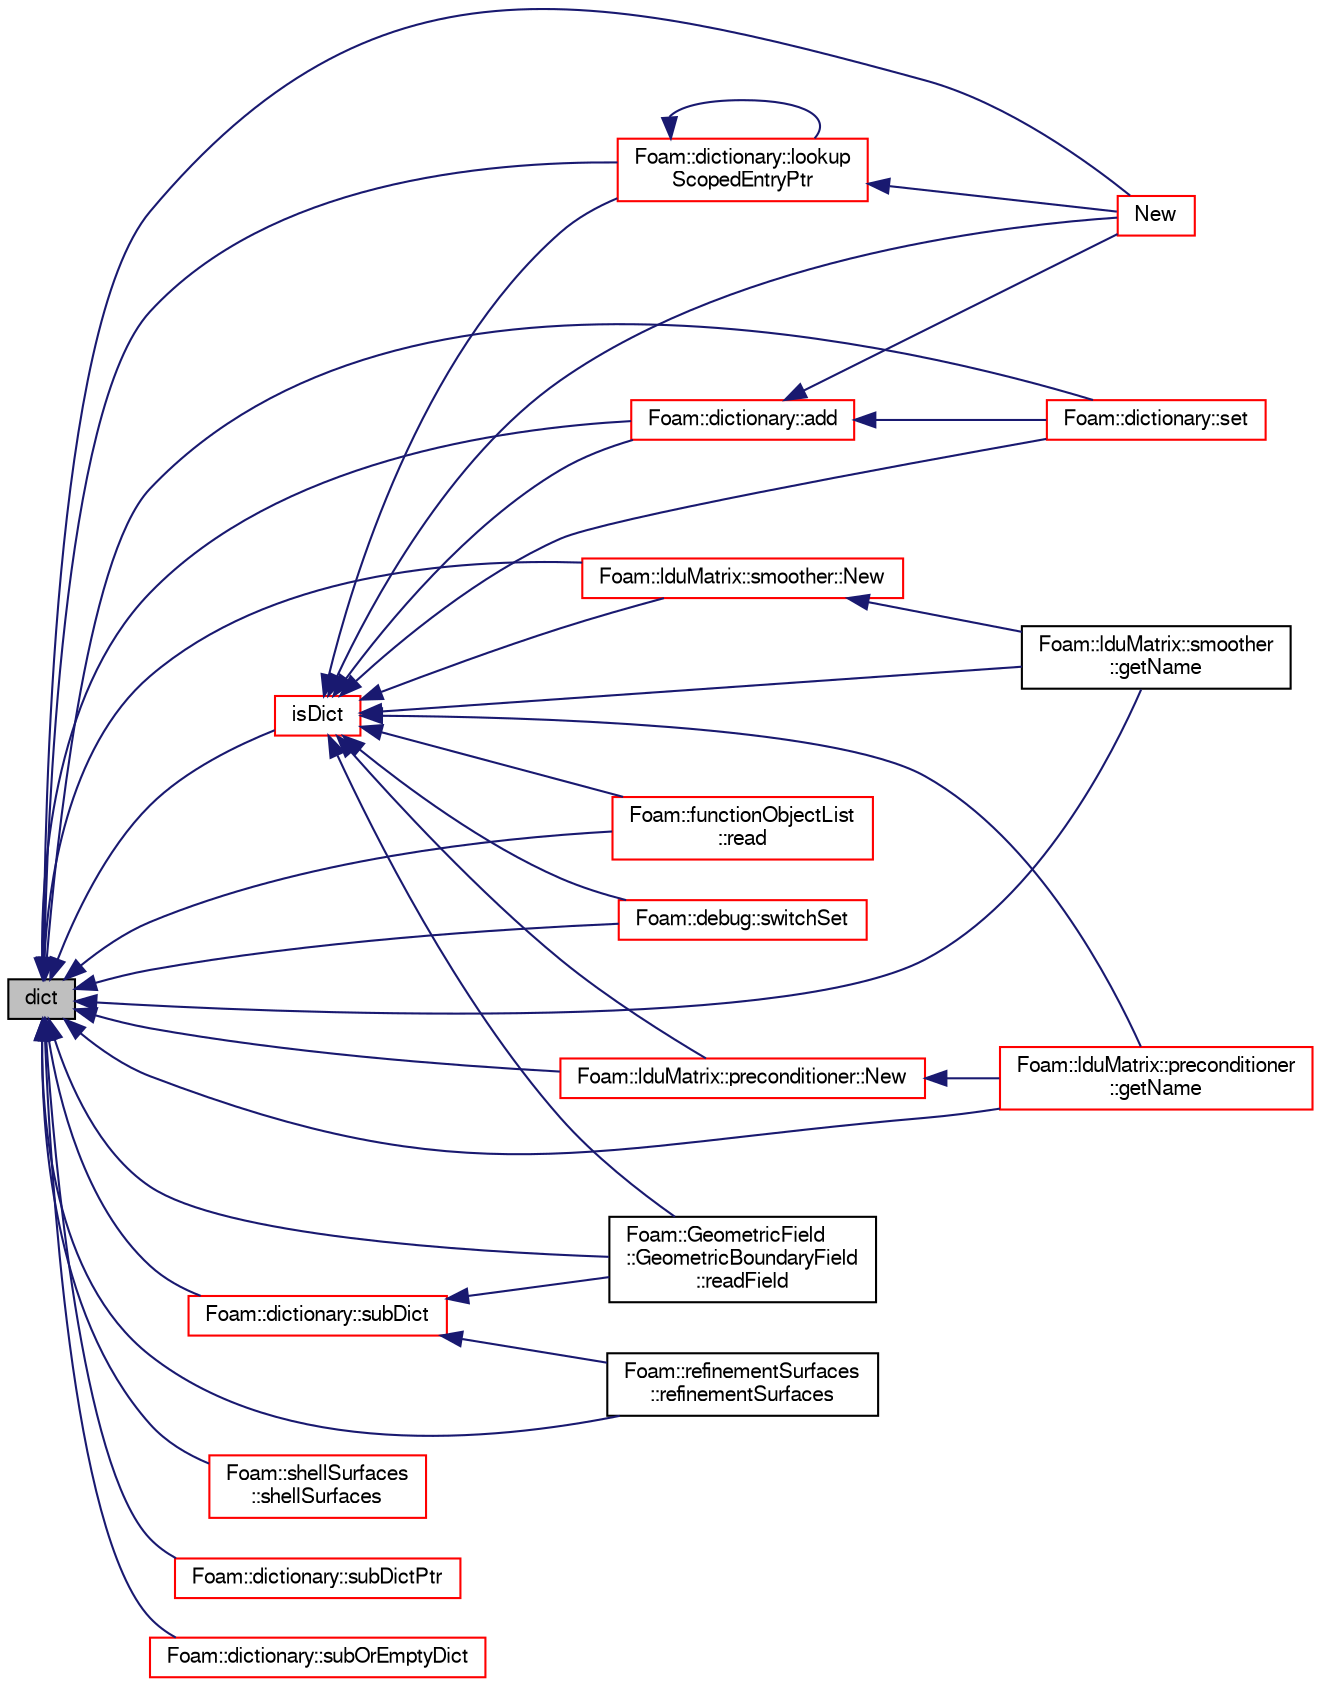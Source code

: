 digraph "dict"
{
  bgcolor="transparent";
  edge [fontname="FreeSans",fontsize="10",labelfontname="FreeSans",labelfontsize="10"];
  node [fontname="FreeSans",fontsize="10",shape=record];
  rankdir="LR";
  Node17310 [label="dict",height=0.2,width=0.4,color="black", fillcolor="grey75", style="filled", fontcolor="black"];
  Node17310 -> Node17311 [dir="back",color="midnightblue",fontsize="10",style="solid",fontname="FreeSans"];
  Node17311 [label="Foam::dictionary::add",height=0.2,width=0.4,color="red",URL="$a26014.html#ac2ddcab42322c8d8af5e5830ab4d431b",tooltip="Add a new entry. "];
  Node17311 -> Node18331 [dir="back",color="midnightblue",fontsize="10",style="solid",fontname="FreeSans"];
  Node18331 [label="New",height=0.2,width=0.4,color="red",URL="$a26022.html#a8a226a546ec766d55192e65b55f87715",tooltip="Construct from Istream and insert into dictionary. "];
  Node17311 -> Node21790 [dir="back",color="midnightblue",fontsize="10",style="solid",fontname="FreeSans"];
  Node21790 [label="Foam::dictionary::set",height=0.2,width=0.4,color="red",URL="$a26014.html#a8396ca7a6d20d7aeebc8b1ac9e18460b",tooltip="Assign a new entry, overwrite any existing entry. "];
  Node17310 -> Node18713 [dir="back",color="midnightblue",fontsize="10",style="solid",fontname="FreeSans"];
  Node18713 [label="Foam::lduMatrix::smoother\l::getName",height=0.2,width=0.4,color="black",URL="$a26890.html#ac59fad692d6ce7568c8086fe89073005",tooltip="Find the smoother name (directly or from a sub-dictionary) "];
  Node17310 -> Node18714 [dir="back",color="midnightblue",fontsize="10",style="solid",fontname="FreeSans"];
  Node18714 [label="Foam::lduMatrix::preconditioner\l::getName",height=0.2,width=0.4,color="red",URL="$a26894.html#ac59fad692d6ce7568c8086fe89073005",tooltip="Find the preconditioner name (directly or from a sub-dictionary) "];
  Node17310 -> Node21788 [dir="back",color="midnightblue",fontsize="10",style="solid",fontname="FreeSans"];
  Node21788 [label="isDict",height=0.2,width=0.4,color="red",URL="$a26022.html#a33b200039e283c4ad4ad9a4756ffafd1",tooltip="Return true if this entry is a dictionary. "];
  Node21788 -> Node17311 [dir="back",color="midnightblue",fontsize="10",style="solid",fontname="FreeSans"];
  Node21788 -> Node18713 [dir="back",color="midnightblue",fontsize="10",style="solid",fontname="FreeSans"];
  Node21788 -> Node18714 [dir="back",color="midnightblue",fontsize="10",style="solid",fontname="FreeSans"];
  Node21788 -> Node18658 [dir="back",color="midnightblue",fontsize="10",style="solid",fontname="FreeSans"];
  Node18658 [label="Foam::dictionary::lookup\lScopedEntryPtr",height=0.2,width=0.4,color="red",URL="$a26014.html#aa0ed8374f3da864708de908037607551",tooltip="Find and return an entry data stream pointer if present. "];
  Node18658 -> Node18658 [dir="back",color="midnightblue",fontsize="10",style="solid",fontname="FreeSans"];
  Node18658 -> Node18331 [dir="back",color="midnightblue",fontsize="10",style="solid",fontname="FreeSans"];
  Node21788 -> Node18331 [dir="back",color="midnightblue",fontsize="10",style="solid",fontname="FreeSans"];
  Node21788 -> Node18746 [dir="back",color="midnightblue",fontsize="10",style="solid",fontname="FreeSans"];
  Node18746 [label="Foam::lduMatrix::smoother::New",height=0.2,width=0.4,color="red",URL="$a26890.html#a8d5691dd7f25aa4a7f95ac1e786df099",tooltip="Return a new smoother. "];
  Node18746 -> Node18713 [dir="back",color="midnightblue",fontsize="10",style="solid",fontname="FreeSans"];
  Node21788 -> Node18750 [dir="back",color="midnightblue",fontsize="10",style="solid",fontname="FreeSans"];
  Node18750 [label="Foam::lduMatrix::preconditioner::New",height=0.2,width=0.4,color="red",URL="$a26894.html#a10c523f8a576f467c2ebf477d43107b7",tooltip="Return a new preconditioner. "];
  Node18750 -> Node18714 [dir="back",color="midnightblue",fontsize="10",style="solid",fontname="FreeSans"];
  Node21788 -> Node18599 [dir="back",color="midnightblue",fontsize="10",style="solid",fontname="FreeSans"];
  Node18599 [label="Foam::functionObjectList\l::read",height=0.2,width=0.4,color="red",URL="$a26126.html#af816873151ddb0126e98bb2f914d8ed5",tooltip="Read and set the function objects if their data have changed. "];
  Node21788 -> Node17766 [dir="back",color="midnightblue",fontsize="10",style="solid",fontname="FreeSans"];
  Node17766 [label="Foam::GeometricField\l::GeometricBoundaryField\l::readField",height=0.2,width=0.4,color="black",URL="$a26514.html#a3b159706bf20959b4215e3c90e2cdb2f",tooltip="Read the boundary field. "];
  Node21788 -> Node21790 [dir="back",color="midnightblue",fontsize="10",style="solid",fontname="FreeSans"];
  Node21788 -> Node18376 [dir="back",color="midnightblue",fontsize="10",style="solid",fontname="FreeSans"];
  Node18376 [label="Foam::debug::switchSet",height=0.2,width=0.4,color="red",URL="$a21163.html#a02428a7a9aa138cfe5550361a4f1de83",tooltip="Internal function to lookup a sub-dictionary from controlDict. "];
  Node17310 -> Node18658 [dir="back",color="midnightblue",fontsize="10",style="solid",fontname="FreeSans"];
  Node17310 -> Node18331 [dir="back",color="midnightblue",fontsize="10",style="solid",fontname="FreeSans"];
  Node17310 -> Node18746 [dir="back",color="midnightblue",fontsize="10",style="solid",fontname="FreeSans"];
  Node17310 -> Node18750 [dir="back",color="midnightblue",fontsize="10",style="solid",fontname="FreeSans"];
  Node17310 -> Node18599 [dir="back",color="midnightblue",fontsize="10",style="solid",fontname="FreeSans"];
  Node17310 -> Node17766 [dir="back",color="midnightblue",fontsize="10",style="solid",fontname="FreeSans"];
  Node17310 -> Node19193 [dir="back",color="midnightblue",fontsize="10",style="solid",fontname="FreeSans"];
  Node19193 [label="Foam::refinementSurfaces\l::refinementSurfaces",height=0.2,width=0.4,color="black",URL="$a24686.html#a3eecea7df2307ad6efac0393c421de74",tooltip="Construct from surfaces and dictionary. "];
  Node17310 -> Node21790 [dir="back",color="midnightblue",fontsize="10",style="solid",fontname="FreeSans"];
  Node17310 -> Node19216 [dir="back",color="midnightblue",fontsize="10",style="solid",fontname="FreeSans"];
  Node19216 [label="Foam::shellSurfaces\l::shellSurfaces",height=0.2,width=0.4,color="red",URL="$a24694.html#a2c429cbb881bcc26360946abf9c5f3b9",tooltip="Construct from geometry and dictionary. "];
  Node17310 -> Node20469 [dir="back",color="midnightblue",fontsize="10",style="solid",fontname="FreeSans"];
  Node20469 [label="Foam::dictionary::subDict",height=0.2,width=0.4,color="red",URL="$a26014.html#aaa26b5f2da6aff5a6a59af5407f1bf59",tooltip="Find and return a sub-dictionary. "];
  Node20469 -> Node17766 [dir="back",color="midnightblue",fontsize="10",style="solid",fontname="FreeSans"];
  Node20469 -> Node19193 [dir="back",color="midnightblue",fontsize="10",style="solid",fontname="FreeSans"];
  Node17310 -> Node22219 [dir="back",color="midnightblue",fontsize="10",style="solid",fontname="FreeSans"];
  Node22219 [label="Foam::dictionary::subDictPtr",height=0.2,width=0.4,color="red",URL="$a26014.html#adadf3cea84d24fb561892e200c8904e6",tooltip="Find and return a sub-dictionary pointer if present. "];
  Node17310 -> Node20549 [dir="back",color="midnightblue",fontsize="10",style="solid",fontname="FreeSans"];
  Node20549 [label="Foam::dictionary::subOrEmptyDict",height=0.2,width=0.4,color="red",URL="$a26014.html#a48adbbf7920cd4c2687f3f325cb43d33",tooltip="Find and return a sub-dictionary as a copy, or. "];
  Node17310 -> Node18376 [dir="back",color="midnightblue",fontsize="10",style="solid",fontname="FreeSans"];
}
